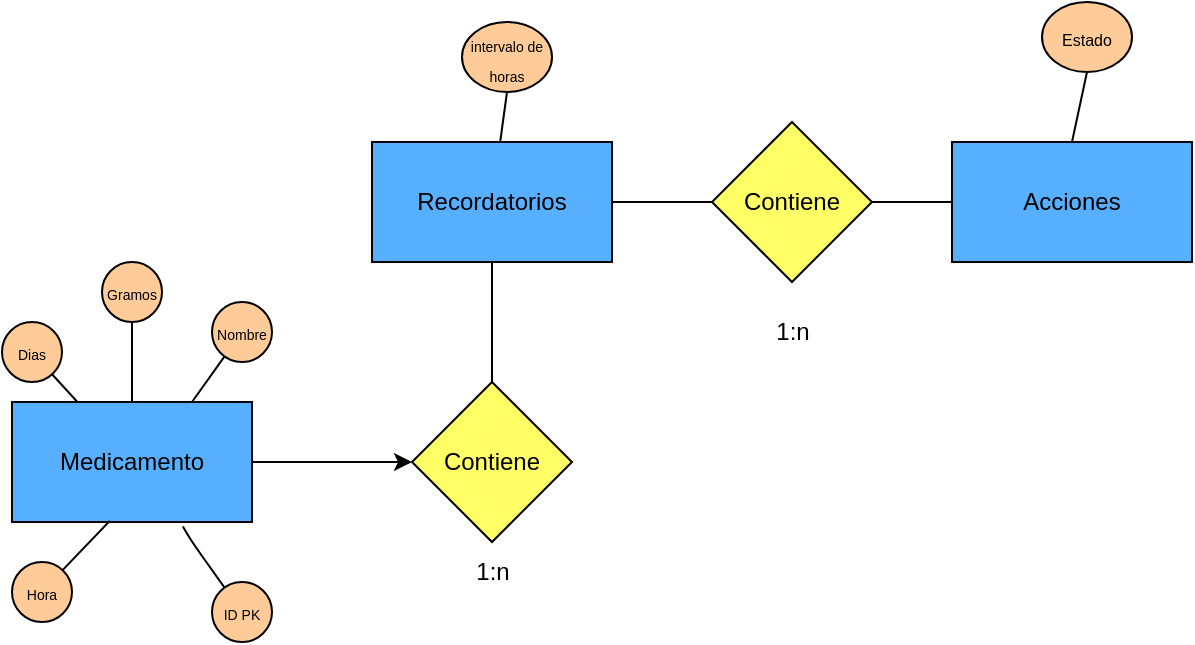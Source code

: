 <mxfile>
    <diagram id="DfaT6KrNHAiIDuxXpPhh" name="Page-1">
        <mxGraphModel dx="686" dy="528" grid="1" gridSize="10" guides="1" tooltips="1" connect="1" arrows="1" fold="1" page="0" pageScale="1" pageWidth="850" pageHeight="1100" math="0" shadow="0">
            <root>
                <mxCell id="0"/>
                <mxCell id="1" parent="0"/>
                <mxCell id="3" value="Acciones" style="rounded=0;whiteSpace=wrap;html=1;gradientColor=none;fillColor=#56B0FF;" parent="1" vertex="1">
                    <mxGeometry x="910" y="100" width="120" height="60" as="geometry"/>
                </mxCell>
                <mxCell id="31" style="edgeStyle=none;html=1;entryX=0.5;entryY=1;entryDx=0;entryDy=0;endArrow=none;endFill=0;" parent="1" source="4" target="30" edge="1">
                    <mxGeometry relative="1" as="geometry"/>
                </mxCell>
                <mxCell id="33" style="edgeStyle=none;html=1;entryX=0;entryY=0.5;entryDx=0;entryDy=0;endArrow=none;endFill=0;" parent="1" source="4" target="32" edge="1">
                    <mxGeometry relative="1" as="geometry">
                        <Array as="points">
                            <mxPoint x="760" y="130"/>
                        </Array>
                    </mxGeometry>
                </mxCell>
                <mxCell id="4" value="Recordatorios" style="rounded=0;whiteSpace=wrap;html=1;fillColor=#56B0FF;" parent="1" vertex="1">
                    <mxGeometry x="620" y="100" width="120" height="60" as="geometry"/>
                </mxCell>
                <mxCell id="17" style="edgeStyle=none;html=1;entryX=0;entryY=0.5;entryDx=0;entryDy=0;" parent="1" source="5" target="16" edge="1">
                    <mxGeometry relative="1" as="geometry"/>
                </mxCell>
                <mxCell id="5" value="Medicamento" style="rounded=0;whiteSpace=wrap;html=1;fillColor=#56B0FF;" parent="1" vertex="1">
                    <mxGeometry x="440" y="230" width="120" height="60" as="geometry"/>
                </mxCell>
                <mxCell id="18" style="edgeStyle=none;html=1;entryX=0.5;entryY=1;entryDx=0;entryDy=0;endArrow=none;endFill=0;" parent="1" source="16" target="4" edge="1">
                    <mxGeometry relative="1" as="geometry">
                        <Array as="points">
                            <mxPoint x="680" y="180"/>
                        </Array>
                    </mxGeometry>
                </mxCell>
                <mxCell id="16" value="Contiene" style="rhombus;whiteSpace=wrap;html=1;fillColor=#FFFF66;" parent="1" vertex="1">
                    <mxGeometry x="640" y="220" width="80" height="80" as="geometry"/>
                </mxCell>
                <mxCell id="19" value="&lt;font style=&quot;font-size: 7px;&quot;&gt;ID PK&lt;/font&gt;" style="ellipse;whiteSpace=wrap;html=1;fillColor=#FFCC99;" parent="1" vertex="1">
                    <mxGeometry x="540" y="320" width="30" height="30" as="geometry"/>
                </mxCell>
                <mxCell id="20" value="&lt;font style=&quot;font-size: 7px;&quot;&gt;Hora&lt;/font&gt;" style="ellipse;whiteSpace=wrap;html=1;fillColor=#FFCC99;" parent="1" vertex="1">
                    <mxGeometry x="440" y="310" width="30" height="30" as="geometry"/>
                </mxCell>
                <mxCell id="28" style="edgeStyle=none;html=1;endArrow=none;endFill=0;" parent="1" source="21" target="5" edge="1">
                    <mxGeometry relative="1" as="geometry"/>
                </mxCell>
                <mxCell id="21" value="&lt;font style=&quot;font-size: 7px;&quot;&gt;Gramos&lt;/font&gt;" style="ellipse;whiteSpace=wrap;html=1;fillColor=#FFCC99;" parent="1" vertex="1">
                    <mxGeometry x="485" y="160" width="30" height="30" as="geometry"/>
                </mxCell>
                <mxCell id="29" style="edgeStyle=none;html=1;entryX=0.75;entryY=0;entryDx=0;entryDy=0;endArrow=none;endFill=0;" parent="1" source="22" target="5" edge="1">
                    <mxGeometry relative="1" as="geometry"/>
                </mxCell>
                <mxCell id="22" value="&lt;span style=&quot;font-size: 7px;&quot;&gt;Nombre&lt;/span&gt;" style="ellipse;whiteSpace=wrap;html=1;fillColor=#FFCC99;" parent="1" vertex="1">
                    <mxGeometry x="540" y="180" width="30" height="30" as="geometry"/>
                </mxCell>
                <mxCell id="27" style="edgeStyle=none;html=1;endArrow=none;endFill=0;" parent="1" source="23" target="5" edge="1">
                    <mxGeometry relative="1" as="geometry"/>
                </mxCell>
                <mxCell id="23" value="&lt;font style=&quot;font-size: 7px;&quot;&gt;Dias&lt;/font&gt;" style="ellipse;whiteSpace=wrap;html=1;fillColor=#FFCC99;" parent="1" vertex="1">
                    <mxGeometry x="435" y="190" width="30" height="30" as="geometry"/>
                </mxCell>
                <mxCell id="25" style="edgeStyle=none;html=1;entryX=0.712;entryY=1.038;entryDx=0;entryDy=0;entryPerimeter=0;endArrow=none;endFill=0;" parent="1" source="19" target="5" edge="1">
                    <mxGeometry relative="1" as="geometry">
                        <Array as="points">
                            <mxPoint x="530" y="300"/>
                        </Array>
                    </mxGeometry>
                </mxCell>
                <mxCell id="26" style="edgeStyle=none;html=1;entryX=0.408;entryY=0.99;entryDx=0;entryDy=0;entryPerimeter=0;endArrow=none;endFill=0;" parent="1" source="20" target="5" edge="1">
                    <mxGeometry relative="1" as="geometry"/>
                </mxCell>
                <mxCell id="30" value="&lt;font style=&quot;font-size: 7px;&quot;&gt;intervalo de horas&lt;/font&gt;" style="ellipse;whiteSpace=wrap;html=1;fillColor=#FFCC99;" parent="1" vertex="1">
                    <mxGeometry x="665" y="40" width="45" height="35" as="geometry"/>
                </mxCell>
                <mxCell id="34" style="edgeStyle=none;html=1;entryX=0;entryY=0.5;entryDx=0;entryDy=0;endArrow=none;endFill=0;" parent="1" source="32" target="3" edge="1">
                    <mxGeometry relative="1" as="geometry"/>
                </mxCell>
                <mxCell id="32" value="Contiene" style="rhombus;whiteSpace=wrap;html=1;fillColor=#FFFF66;" parent="1" vertex="1">
                    <mxGeometry x="790" y="90" width="80" height="80" as="geometry"/>
                </mxCell>
                <mxCell id="37" value="1:n" style="text;html=1;align=center;verticalAlign=middle;resizable=0;points=[];autosize=1;strokeColor=none;fillColor=none;" parent="1" vertex="1">
                    <mxGeometry x="660" y="300" width="40" height="30" as="geometry"/>
                </mxCell>
                <mxCell id="38" value="1:n" style="text;html=1;align=center;verticalAlign=middle;resizable=0;points=[];autosize=1;strokeColor=none;fillColor=none;" parent="1" vertex="1">
                    <mxGeometry x="810" y="180" width="40" height="30" as="geometry"/>
                </mxCell>
                <mxCell id="39" style="edgeStyle=none;html=1;entryX=0.5;entryY=1;entryDx=0;entryDy=0;endArrow=none;endFill=0;exitX=0.5;exitY=0;exitDx=0;exitDy=0;" parent="1" source="3" target="40" edge="1">
                    <mxGeometry relative="1" as="geometry">
                        <mxPoint x="970" y="90" as="sourcePoint"/>
                    </mxGeometry>
                </mxCell>
                <mxCell id="40" value="&lt;font style=&quot;font-size: 8px;&quot;&gt;Estado&lt;/font&gt;" style="ellipse;whiteSpace=wrap;html=1;fillColor=#FFCC99;" parent="1" vertex="1">
                    <mxGeometry x="955" y="30" width="45" height="35" as="geometry"/>
                </mxCell>
            </root>
        </mxGraphModel>
    </diagram>
</mxfile>